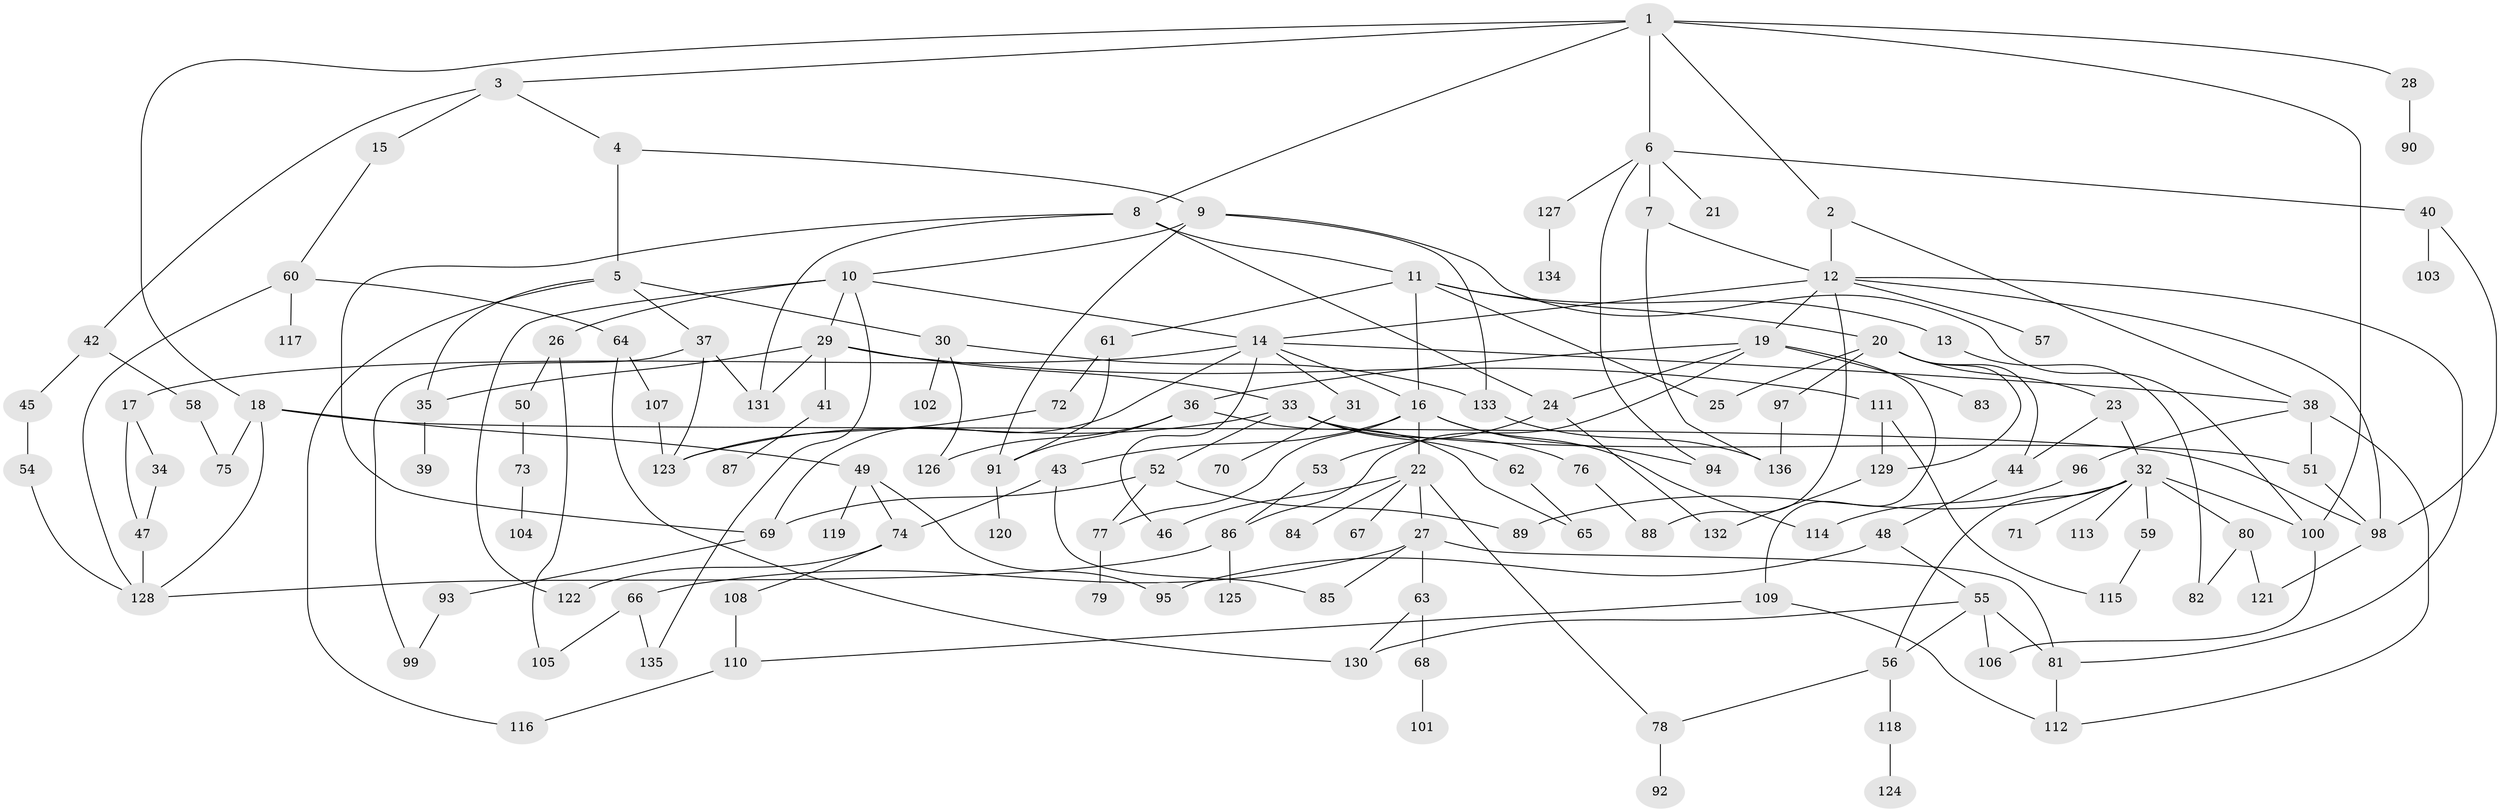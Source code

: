 // Generated by graph-tools (version 1.1) at 2025/13/03/09/25 04:13:32]
// undirected, 136 vertices, 199 edges
graph export_dot {
graph [start="1"]
  node [color=gray90,style=filled];
  1;
  2;
  3;
  4;
  5;
  6;
  7;
  8;
  9;
  10;
  11;
  12;
  13;
  14;
  15;
  16;
  17;
  18;
  19;
  20;
  21;
  22;
  23;
  24;
  25;
  26;
  27;
  28;
  29;
  30;
  31;
  32;
  33;
  34;
  35;
  36;
  37;
  38;
  39;
  40;
  41;
  42;
  43;
  44;
  45;
  46;
  47;
  48;
  49;
  50;
  51;
  52;
  53;
  54;
  55;
  56;
  57;
  58;
  59;
  60;
  61;
  62;
  63;
  64;
  65;
  66;
  67;
  68;
  69;
  70;
  71;
  72;
  73;
  74;
  75;
  76;
  77;
  78;
  79;
  80;
  81;
  82;
  83;
  84;
  85;
  86;
  87;
  88;
  89;
  90;
  91;
  92;
  93;
  94;
  95;
  96;
  97;
  98;
  99;
  100;
  101;
  102;
  103;
  104;
  105;
  106;
  107;
  108;
  109;
  110;
  111;
  112;
  113;
  114;
  115;
  116;
  117;
  118;
  119;
  120;
  121;
  122;
  123;
  124;
  125;
  126;
  127;
  128;
  129;
  130;
  131;
  132;
  133;
  134;
  135;
  136;
  1 -- 2;
  1 -- 3;
  1 -- 6;
  1 -- 8;
  1 -- 18;
  1 -- 28;
  1 -- 100;
  2 -- 12;
  2 -- 38;
  3 -- 4;
  3 -- 15;
  3 -- 42;
  4 -- 5;
  4 -- 9;
  5 -- 30;
  5 -- 35;
  5 -- 37;
  5 -- 116;
  6 -- 7;
  6 -- 21;
  6 -- 40;
  6 -- 94;
  6 -- 127;
  7 -- 12;
  7 -- 136;
  8 -- 11;
  8 -- 69;
  8 -- 24;
  8 -- 131;
  9 -- 10;
  9 -- 100;
  9 -- 133;
  9 -- 91;
  10 -- 26;
  10 -- 29;
  10 -- 122;
  10 -- 14;
  10 -- 135;
  11 -- 13;
  11 -- 16;
  11 -- 20;
  11 -- 25;
  11 -- 61;
  12 -- 14;
  12 -- 19;
  12 -- 57;
  12 -- 98;
  12 -- 88;
  12 -- 81;
  13 -- 82;
  14 -- 17;
  14 -- 31;
  14 -- 69;
  14 -- 46;
  14 -- 16;
  14 -- 38;
  15 -- 60;
  16 -- 22;
  16 -- 43;
  16 -- 77;
  16 -- 114;
  16 -- 94;
  17 -- 34;
  17 -- 47;
  18 -- 49;
  18 -- 75;
  18 -- 98;
  18 -- 128;
  19 -- 24;
  19 -- 36;
  19 -- 83;
  19 -- 86;
  19 -- 109;
  20 -- 23;
  20 -- 44;
  20 -- 97;
  20 -- 129;
  20 -- 25;
  22 -- 27;
  22 -- 46;
  22 -- 67;
  22 -- 84;
  22 -- 78;
  23 -- 32;
  23 -- 44;
  24 -- 53;
  24 -- 132;
  26 -- 50;
  26 -- 105;
  27 -- 63;
  27 -- 66;
  27 -- 85;
  27 -- 81;
  28 -- 90;
  29 -- 33;
  29 -- 41;
  29 -- 111;
  29 -- 35;
  29 -- 131;
  30 -- 102;
  30 -- 126;
  30 -- 133;
  31 -- 70;
  32 -- 56;
  32 -- 59;
  32 -- 71;
  32 -- 80;
  32 -- 89;
  32 -- 113;
  32 -- 100;
  33 -- 52;
  33 -- 62;
  33 -- 76;
  33 -- 123;
  33 -- 51;
  34 -- 47;
  35 -- 39;
  36 -- 91;
  36 -- 65;
  36 -- 126;
  37 -- 131;
  37 -- 123;
  37 -- 99;
  38 -- 51;
  38 -- 96;
  38 -- 112;
  40 -- 103;
  40 -- 98;
  41 -- 87;
  42 -- 45;
  42 -- 58;
  43 -- 85;
  43 -- 74;
  44 -- 48;
  45 -- 54;
  47 -- 128;
  48 -- 55;
  48 -- 95;
  49 -- 74;
  49 -- 95;
  49 -- 119;
  50 -- 73;
  51 -- 98;
  52 -- 69;
  52 -- 77;
  52 -- 89;
  53 -- 86;
  54 -- 128;
  55 -- 81;
  55 -- 130;
  55 -- 56;
  55 -- 106;
  56 -- 78;
  56 -- 118;
  58 -- 75;
  59 -- 115;
  60 -- 64;
  60 -- 117;
  60 -- 128;
  61 -- 72;
  61 -- 91;
  62 -- 65;
  63 -- 68;
  63 -- 130;
  64 -- 107;
  64 -- 130;
  66 -- 105;
  66 -- 135;
  68 -- 101;
  69 -- 93;
  72 -- 123;
  73 -- 104;
  74 -- 108;
  74 -- 122;
  76 -- 88;
  77 -- 79;
  78 -- 92;
  80 -- 82;
  80 -- 121;
  81 -- 112;
  86 -- 125;
  86 -- 128;
  91 -- 120;
  93 -- 99;
  96 -- 114;
  97 -- 136;
  98 -- 121;
  100 -- 106;
  107 -- 123;
  108 -- 110;
  109 -- 110;
  109 -- 112;
  110 -- 116;
  111 -- 115;
  111 -- 129;
  118 -- 124;
  127 -- 134;
  129 -- 132;
  133 -- 136;
}

